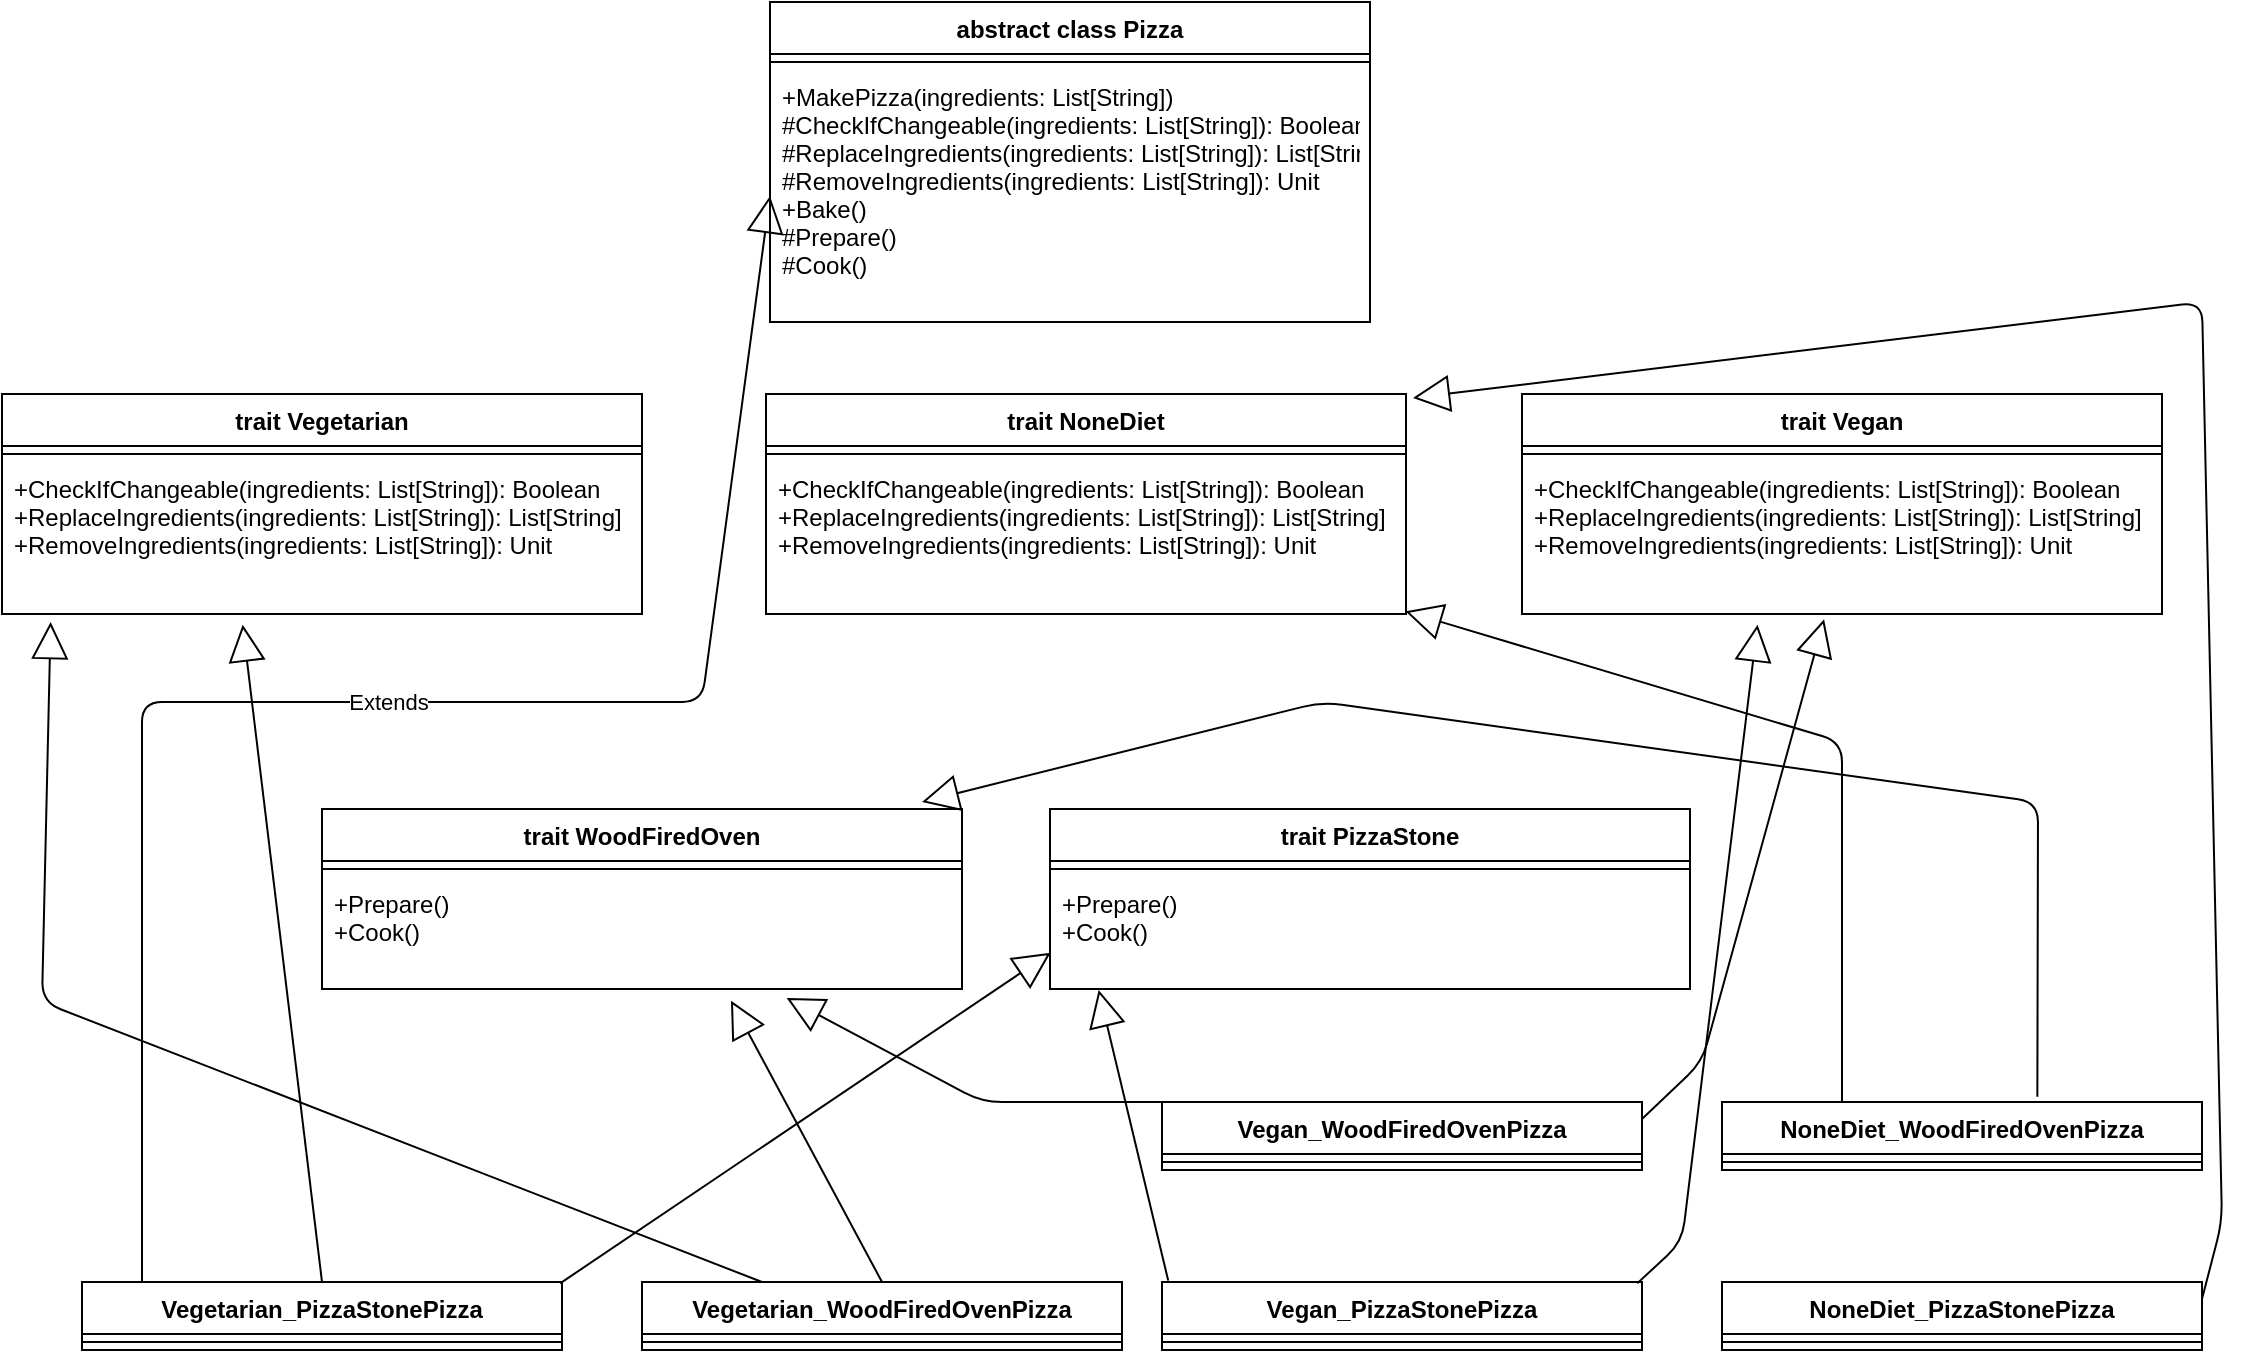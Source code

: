 <mxfile version="12.1.1" type="device" pages="1"><diagram id="p-yCQqdvYXW6_HQczVzR" name="Page-1"><mxGraphModel dx="1182" dy="764" grid="1" gridSize="10" guides="1" tooltips="1" connect="1" arrows="1" fold="1" page="1" pageScale="1" pageWidth="1169" pageHeight="827" math="0" shadow="0"><root><mxCell id="0"/><mxCell id="1" parent="0"/><mxCell id="bOhgPZv443zshsSKOI5b-1" value="abstract class Pizza" style="swimlane;fontStyle=1;align=center;verticalAlign=top;childLayout=stackLayout;horizontal=1;startSize=26;horizontalStack=0;resizeParent=1;resizeParentMax=0;resizeLast=0;collapsible=1;marginBottom=0;" parent="1" vertex="1"><mxGeometry x="434" y="10" width="300" height="160" as="geometry"/></mxCell><mxCell id="bOhgPZv443zshsSKOI5b-3" value="" style="line;strokeWidth=1;fillColor=none;align=left;verticalAlign=middle;spacingTop=-1;spacingLeft=3;spacingRight=3;rotatable=0;labelPosition=right;points=[];portConstraint=eastwest;" parent="bOhgPZv443zshsSKOI5b-1" vertex="1"><mxGeometry y="26" width="300" height="8" as="geometry"/></mxCell><mxCell id="bOhgPZv443zshsSKOI5b-4" value="+MakePizza(ingredients: List[String])&#10;#CheckIfChangeable(ingredients: List[String]): Boolean&#10;#ReplaceIngredients(ingredients: List[String]): List[String]&#10;#RemoveIngredients(ingredients: List[String]): Unit&#10;+Bake()&#10;#Prepare()&#10;#Cook()" style="text;strokeColor=none;fillColor=none;align=left;verticalAlign=top;spacingLeft=4;spacingRight=4;overflow=hidden;rotatable=0;points=[[0,0.5],[1,0.5]];portConstraint=eastwest;" parent="bOhgPZv443zshsSKOI5b-1" vertex="1"><mxGeometry y="34" width="300" height="126" as="geometry"/></mxCell><mxCell id="CDcO_3xQ6VNb-T6BRYXD-1" value="trait Vegetarian" style="swimlane;fontStyle=1;align=center;verticalAlign=top;childLayout=stackLayout;horizontal=1;startSize=26;horizontalStack=0;resizeParent=1;resizeParentMax=0;resizeLast=0;collapsible=1;marginBottom=0;" parent="1" vertex="1"><mxGeometry x="50" y="206" width="320" height="110" as="geometry"/></mxCell><mxCell id="CDcO_3xQ6VNb-T6BRYXD-2" value="" style="line;strokeWidth=1;fillColor=none;align=left;verticalAlign=middle;spacingTop=-1;spacingLeft=3;spacingRight=3;rotatable=0;labelPosition=right;points=[];portConstraint=eastwest;" parent="CDcO_3xQ6VNb-T6BRYXD-1" vertex="1"><mxGeometry y="26" width="320" height="8" as="geometry"/></mxCell><mxCell id="CDcO_3xQ6VNb-T6BRYXD-3" value="+CheckIfChangeable(ingredients: List[String]): Boolean&#10;+ReplaceIngredients(ingredients: List[String]): List[String]&#10;+RemoveIngredients(ingredients: List[String]): Unit" style="text;strokeColor=none;fillColor=none;align=left;verticalAlign=top;spacingLeft=4;spacingRight=4;overflow=hidden;rotatable=0;points=[[0,0.5],[1,0.5]];portConstraint=eastwest;" parent="CDcO_3xQ6VNb-T6BRYXD-1" vertex="1"><mxGeometry y="34" width="320" height="76" as="geometry"/></mxCell><mxCell id="CDcO_3xQ6VNb-T6BRYXD-4" value="trait Vegan" style="swimlane;fontStyle=1;align=center;verticalAlign=top;childLayout=stackLayout;horizontal=1;startSize=26;horizontalStack=0;resizeParent=1;resizeParentMax=0;resizeLast=0;collapsible=1;marginBottom=0;" parent="1" vertex="1"><mxGeometry x="810" y="206" width="320" height="110" as="geometry"/></mxCell><mxCell id="CDcO_3xQ6VNb-T6BRYXD-5" value="" style="line;strokeWidth=1;fillColor=none;align=left;verticalAlign=middle;spacingTop=-1;spacingLeft=3;spacingRight=3;rotatable=0;labelPosition=right;points=[];portConstraint=eastwest;" parent="CDcO_3xQ6VNb-T6BRYXD-4" vertex="1"><mxGeometry y="26" width="320" height="8" as="geometry"/></mxCell><mxCell id="CDcO_3xQ6VNb-T6BRYXD-6" value="+CheckIfChangeable(ingredients: List[String]): Boolean&#10;+ReplaceIngredients(ingredients: List[String]): List[String]&#10;+RemoveIngredients(ingredients: List[String]): Unit" style="text;strokeColor=none;fillColor=none;align=left;verticalAlign=top;spacingLeft=4;spacingRight=4;overflow=hidden;rotatable=0;points=[[0,0.5],[1,0.5]];portConstraint=eastwest;" parent="CDcO_3xQ6VNb-T6BRYXD-4" vertex="1"><mxGeometry y="34" width="320" height="76" as="geometry"/></mxCell><mxCell id="CDcO_3xQ6VNb-T6BRYXD-7" value="trait NoneDiet" style="swimlane;fontStyle=1;align=center;verticalAlign=top;childLayout=stackLayout;horizontal=1;startSize=26;horizontalStack=0;resizeParent=1;resizeParentMax=0;resizeLast=0;collapsible=1;marginBottom=0;" parent="1" vertex="1"><mxGeometry x="432" y="206" width="320" height="110" as="geometry"/></mxCell><mxCell id="CDcO_3xQ6VNb-T6BRYXD-8" value="" style="line;strokeWidth=1;fillColor=none;align=left;verticalAlign=middle;spacingTop=-1;spacingLeft=3;spacingRight=3;rotatable=0;labelPosition=right;points=[];portConstraint=eastwest;" parent="CDcO_3xQ6VNb-T6BRYXD-7" vertex="1"><mxGeometry y="26" width="320" height="8" as="geometry"/></mxCell><mxCell id="CDcO_3xQ6VNb-T6BRYXD-9" value="+CheckIfChangeable(ingredients: List[String]): Boolean&#10;+ReplaceIngredients(ingredients: List[String]): List[String]&#10;+RemoveIngredients(ingredients: List[String]): Unit" style="text;strokeColor=none;fillColor=none;align=left;verticalAlign=top;spacingLeft=4;spacingRight=4;overflow=hidden;rotatable=0;points=[[0,0.5],[1,0.5]];portConstraint=eastwest;" parent="CDcO_3xQ6VNb-T6BRYXD-7" vertex="1"><mxGeometry y="34" width="320" height="76" as="geometry"/></mxCell><mxCell id="CDcO_3xQ6VNb-T6BRYXD-10" value="trait WoodFiredOven" style="swimlane;fontStyle=1;align=center;verticalAlign=top;childLayout=stackLayout;horizontal=1;startSize=26;horizontalStack=0;resizeParent=1;resizeParentMax=0;resizeLast=0;collapsible=1;marginBottom=0;" parent="1" vertex="1"><mxGeometry x="210" y="413.5" width="320" height="90" as="geometry"/></mxCell><mxCell id="CDcO_3xQ6VNb-T6BRYXD-11" value="" style="line;strokeWidth=1;fillColor=none;align=left;verticalAlign=middle;spacingTop=-1;spacingLeft=3;spacingRight=3;rotatable=0;labelPosition=right;points=[];portConstraint=eastwest;" parent="CDcO_3xQ6VNb-T6BRYXD-10" vertex="1"><mxGeometry y="26" width="320" height="8" as="geometry"/></mxCell><mxCell id="CDcO_3xQ6VNb-T6BRYXD-12" value="+Prepare()&#10;+Cook()" style="text;strokeColor=none;fillColor=none;align=left;verticalAlign=top;spacingLeft=4;spacingRight=4;overflow=hidden;rotatable=0;points=[[0,0.5],[1,0.5]];portConstraint=eastwest;" parent="CDcO_3xQ6VNb-T6BRYXD-10" vertex="1"><mxGeometry y="34" width="320" height="56" as="geometry"/></mxCell><mxCell id="CDcO_3xQ6VNb-T6BRYXD-14" value="trait PizzaStone" style="swimlane;fontStyle=1;align=center;verticalAlign=top;childLayout=stackLayout;horizontal=1;startSize=26;horizontalStack=0;resizeParent=1;resizeParentMax=0;resizeLast=0;collapsible=1;marginBottom=0;" parent="1" vertex="1"><mxGeometry x="574" y="413.5" width="320" height="90" as="geometry"/></mxCell><mxCell id="CDcO_3xQ6VNb-T6BRYXD-15" value="" style="line;strokeWidth=1;fillColor=none;align=left;verticalAlign=middle;spacingTop=-1;spacingLeft=3;spacingRight=3;rotatable=0;labelPosition=right;points=[];portConstraint=eastwest;" parent="CDcO_3xQ6VNb-T6BRYXD-14" vertex="1"><mxGeometry y="26" width="320" height="8" as="geometry"/></mxCell><mxCell id="CDcO_3xQ6VNb-T6BRYXD-16" value="+Prepare()&#10;+Cook()" style="text;strokeColor=none;fillColor=none;align=left;verticalAlign=top;spacingLeft=4;spacingRight=4;overflow=hidden;rotatable=0;points=[[0,0.5],[1,0.5]];portConstraint=eastwest;" parent="CDcO_3xQ6VNb-T6BRYXD-14" vertex="1"><mxGeometry y="34" width="320" height="56" as="geometry"/></mxCell><mxCell id="CDcO_3xQ6VNb-T6BRYXD-17" value="Extends" style="endArrow=block;endSize=16;endFill=0;html=1;entryX=0;entryY=0.5;entryDx=0;entryDy=0;" parent="1" target="bOhgPZv443zshsSKOI5b-4" edge="1"><mxGeometry width="160" relative="1" as="geometry"><mxPoint x="120" y="650" as="sourcePoint"/><mxPoint x="360" y="610" as="targetPoint"/><Array as="points"><mxPoint x="120" y="360"/><mxPoint x="400" y="360"/></Array></mxGeometry></mxCell><mxCell id="CDcO_3xQ6VNb-T6BRYXD-18" value="Vegetarian_PizzaStonePizza" style="swimlane;fontStyle=1;align=center;verticalAlign=top;childLayout=stackLayout;horizontal=1;startSize=26;horizontalStack=0;resizeParent=1;resizeParentMax=0;resizeLast=0;collapsible=1;marginBottom=0;" parent="1" vertex="1"><mxGeometry x="90" y="650" width="240" height="34" as="geometry"/></mxCell><mxCell id="CDcO_3xQ6VNb-T6BRYXD-19" value="" style="line;strokeWidth=1;fillColor=none;align=left;verticalAlign=middle;spacingTop=-1;spacingLeft=3;spacingRight=3;rotatable=0;labelPosition=right;points=[];portConstraint=eastwest;" parent="CDcO_3xQ6VNb-T6BRYXD-18" vertex="1"><mxGeometry y="26" width="240" height="8" as="geometry"/></mxCell><mxCell id="CDcO_3xQ6VNb-T6BRYXD-21" value="" style="endArrow=block;endSize=16;endFill=0;html=1;exitX=0.996;exitY=0.02;exitDx=0;exitDy=0;entryX=0.001;entryY=0.676;entryDx=0;entryDy=0;entryPerimeter=0;exitPerimeter=0;" parent="1" source="CDcO_3xQ6VNb-T6BRYXD-18" target="CDcO_3xQ6VNb-T6BRYXD-16" edge="1"><mxGeometry width="160" relative="1" as="geometry"><mxPoint x="440" y="789.5" as="sourcePoint"/><mxPoint x="453.946" y="544.47" as="targetPoint"/></mxGeometry></mxCell><mxCell id="CDcO_3xQ6VNb-T6BRYXD-22" value="" style="endArrow=block;endSize=16;endFill=0;html=1;exitX=0.5;exitY=0;exitDx=0;exitDy=0;entryX=0.376;entryY=1.07;entryDx=0;entryDy=0;entryPerimeter=0;" parent="1" source="CDcO_3xQ6VNb-T6BRYXD-18" target="CDcO_3xQ6VNb-T6BRYXD-3" edge="1"><mxGeometry width="160" relative="1" as="geometry"><mxPoint x="339.04" y="660.68" as="sourcePoint"/><mxPoint x="584.32" y="495.356" as="targetPoint"/></mxGeometry></mxCell><mxCell id="CDcO_3xQ6VNb-T6BRYXD-26" value="Vegetarian_WoodFiredOvenPizza" style="swimlane;fontStyle=1;align=center;verticalAlign=top;childLayout=stackLayout;horizontal=1;startSize=26;horizontalStack=0;resizeParent=1;resizeParentMax=0;resizeLast=0;collapsible=1;marginBottom=0;" parent="1" vertex="1"><mxGeometry x="370" y="650" width="240" height="34" as="geometry"/></mxCell><mxCell id="CDcO_3xQ6VNb-T6BRYXD-27" value="" style="line;strokeWidth=1;fillColor=none;align=left;verticalAlign=middle;spacingTop=-1;spacingLeft=3;spacingRight=3;rotatable=0;labelPosition=right;points=[];portConstraint=eastwest;" parent="CDcO_3xQ6VNb-T6BRYXD-26" vertex="1"><mxGeometry y="26" width="240" height="8" as="geometry"/></mxCell><mxCell id="CDcO_3xQ6VNb-T6BRYXD-28" value="Vegan_WoodFiredOvenPizza" style="swimlane;fontStyle=1;align=center;verticalAlign=top;childLayout=stackLayout;horizontal=1;startSize=26;horizontalStack=0;resizeParent=1;resizeParentMax=0;resizeLast=0;collapsible=1;marginBottom=0;" parent="1" vertex="1"><mxGeometry x="630" y="560" width="240" height="34" as="geometry"/></mxCell><mxCell id="CDcO_3xQ6VNb-T6BRYXD-29" value="" style="line;strokeWidth=1;fillColor=none;align=left;verticalAlign=middle;spacingTop=-1;spacingLeft=3;spacingRight=3;rotatable=0;labelPosition=right;points=[];portConstraint=eastwest;" parent="CDcO_3xQ6VNb-T6BRYXD-28" vertex="1"><mxGeometry y="26" width="240" height="8" as="geometry"/></mxCell><mxCell id="CDcO_3xQ6VNb-T6BRYXD-30" value="Vegan_PizzaStonePizza" style="swimlane;fontStyle=1;align=center;verticalAlign=top;childLayout=stackLayout;horizontal=1;startSize=26;horizontalStack=0;resizeParent=1;resizeParentMax=0;resizeLast=0;collapsible=1;marginBottom=0;" parent="1" vertex="1"><mxGeometry x="630" y="650" width="240" height="34" as="geometry"/></mxCell><mxCell id="CDcO_3xQ6VNb-T6BRYXD-31" value="" style="line;strokeWidth=1;fillColor=none;align=left;verticalAlign=middle;spacingTop=-1;spacingLeft=3;spacingRight=3;rotatable=0;labelPosition=right;points=[];portConstraint=eastwest;" parent="CDcO_3xQ6VNb-T6BRYXD-30" vertex="1"><mxGeometry y="26" width="240" height="8" as="geometry"/></mxCell><mxCell id="CDcO_3xQ6VNb-T6BRYXD-32" value="NoneDiet_WoodFiredOvenPizza" style="swimlane;fontStyle=1;align=center;verticalAlign=top;childLayout=stackLayout;horizontal=1;startSize=26;horizontalStack=0;resizeParent=1;resizeParentMax=0;resizeLast=0;collapsible=1;marginBottom=0;" parent="1" vertex="1"><mxGeometry x="910" y="560" width="240" height="34" as="geometry"/></mxCell><mxCell id="CDcO_3xQ6VNb-T6BRYXD-33" value="" style="line;strokeWidth=1;fillColor=none;align=left;verticalAlign=middle;spacingTop=-1;spacingLeft=3;spacingRight=3;rotatable=0;labelPosition=right;points=[];portConstraint=eastwest;" parent="CDcO_3xQ6VNb-T6BRYXD-32" vertex="1"><mxGeometry y="26" width="240" height="8" as="geometry"/></mxCell><mxCell id="CDcO_3xQ6VNb-T6BRYXD-34" value="NoneDiet_PizzaStonePizza" style="swimlane;fontStyle=1;align=center;verticalAlign=top;childLayout=stackLayout;horizontal=1;startSize=26;horizontalStack=0;resizeParent=1;resizeParentMax=0;resizeLast=0;collapsible=1;marginBottom=0;" parent="1" vertex="1"><mxGeometry x="910" y="650" width="240" height="34" as="geometry"/></mxCell><mxCell id="CDcO_3xQ6VNb-T6BRYXD-35" value="" style="line;strokeWidth=1;fillColor=none;align=left;verticalAlign=middle;spacingTop=-1;spacingLeft=3;spacingRight=3;rotatable=0;labelPosition=right;points=[];portConstraint=eastwest;" parent="CDcO_3xQ6VNb-T6BRYXD-34" vertex="1"><mxGeometry y="26" width="240" height="8" as="geometry"/></mxCell><mxCell id="CDcO_3xQ6VNb-T6BRYXD-39" value="" style="endArrow=block;endSize=16;endFill=0;html=1;exitX=0.25;exitY=0;exitDx=0;exitDy=0;entryX=0.076;entryY=1.053;entryDx=0;entryDy=0;entryPerimeter=0;" parent="1" source="CDcO_3xQ6VNb-T6BRYXD-26" target="CDcO_3xQ6VNb-T6BRYXD-3" edge="1"><mxGeometry width="160" relative="1" as="geometry"><mxPoint x="339.04" y="660.68" as="sourcePoint"/><mxPoint x="584.32" y="495.356" as="targetPoint"/><Array as="points"><mxPoint x="70" y="510"/></Array></mxGeometry></mxCell><mxCell id="CDcO_3xQ6VNb-T6BRYXD-40" value="" style="endArrow=block;endSize=16;endFill=0;html=1;exitX=0.25;exitY=0;exitDx=0;exitDy=0;entryX=0.726;entryY=1.08;entryDx=0;entryDy=0;entryPerimeter=0;" parent="1" source="CDcO_3xQ6VNb-T6BRYXD-28" target="CDcO_3xQ6VNb-T6BRYXD-12" edge="1"><mxGeometry width="160" relative="1" as="geometry"><mxPoint x="349.04" y="670.68" as="sourcePoint"/><mxPoint x="490" y="500" as="targetPoint"/><Array as="points"><mxPoint x="540" y="560"/></Array></mxGeometry></mxCell><mxCell id="CDcO_3xQ6VNb-T6BRYXD-41" value="" style="endArrow=block;endSize=16;endFill=0;html=1;exitX=1;exitY=0.25;exitDx=0;exitDy=0;entryX=0.472;entryY=1.035;entryDx=0;entryDy=0;entryPerimeter=0;" parent="1" source="CDcO_3xQ6VNb-T6BRYXD-28" target="CDcO_3xQ6VNb-T6BRYXD-6" edge="1"><mxGeometry width="160" relative="1" as="geometry"><mxPoint x="359.04" y="680.68" as="sourcePoint"/><mxPoint x="604.32" y="515.356" as="targetPoint"/><Array as="points"><mxPoint x="900" y="540"/></Array></mxGeometry></mxCell><mxCell id="CDcO_3xQ6VNb-T6BRYXD-42" value="" style="endArrow=block;endSize=16;endFill=0;html=1;exitX=0.25;exitY=0;exitDx=0;exitDy=0;entryX=0.999;entryY=0.982;entryDx=0;entryDy=0;entryPerimeter=0;" parent="1" source="CDcO_3xQ6VNb-T6BRYXD-32" target="CDcO_3xQ6VNb-T6BRYXD-9" edge="1"><mxGeometry width="160" relative="1" as="geometry"><mxPoint x="369.04" y="690.68" as="sourcePoint"/><mxPoint x="614.32" y="525.356" as="targetPoint"/><Array as="points"><mxPoint x="970" y="380"/></Array></mxGeometry></mxCell><mxCell id="CDcO_3xQ6VNb-T6BRYXD-43" value="" style="endArrow=block;endSize=16;endFill=0;html=1;exitX=0.657;exitY=-0.078;exitDx=0;exitDy=0;exitPerimeter=0;" parent="1" source="CDcO_3xQ6VNb-T6BRYXD-32" edge="1"><mxGeometry width="160" relative="1" as="geometry"><mxPoint x="379.04" y="700.68" as="sourcePoint"/><mxPoint x="510" y="410" as="targetPoint"/><Array as="points"><mxPoint x="1068" y="410"/><mxPoint x="710" y="360"/></Array></mxGeometry></mxCell><mxCell id="CDcO_3xQ6VNb-T6BRYXD-44" value="" style="endArrow=block;endSize=16;endFill=0;html=1;exitX=0.013;exitY=-0.02;exitDx=0;exitDy=0;entryX=0.076;entryY=1.009;entryDx=0;entryDy=0;entryPerimeter=0;exitPerimeter=0;" parent="1" source="CDcO_3xQ6VNb-T6BRYXD-30" target="CDcO_3xQ6VNb-T6BRYXD-16" edge="1"><mxGeometry width="160" relative="1" as="geometry"><mxPoint x="389.04" y="710.68" as="sourcePoint"/><mxPoint x="634.32" y="545.356" as="targetPoint"/></mxGeometry></mxCell><mxCell id="CDcO_3xQ6VNb-T6BRYXD-45" value="" style="endArrow=block;endSize=16;endFill=0;html=1;exitX=0.5;exitY=0;exitDx=0;exitDy=0;entryX=0.639;entryY=1.104;entryDx=0;entryDy=0;entryPerimeter=0;" parent="1" source="CDcO_3xQ6VNb-T6BRYXD-26" target="CDcO_3xQ6VNb-T6BRYXD-12" edge="1"><mxGeometry width="160" relative="1" as="geometry"><mxPoint x="399.04" y="720.68" as="sourcePoint"/><mxPoint x="644.32" y="555.356" as="targetPoint"/></mxGeometry></mxCell><mxCell id="CDcO_3xQ6VNb-T6BRYXD-46" value="" style="endArrow=block;endSize=16;endFill=0;html=1;exitX=0.99;exitY=0.02;exitDx=0;exitDy=0;entryX=0.368;entryY=1.07;entryDx=0;entryDy=0;entryPerimeter=0;exitPerimeter=0;" parent="1" source="CDcO_3xQ6VNb-T6BRYXD-30" target="CDcO_3xQ6VNb-T6BRYXD-6" edge="1"><mxGeometry width="160" relative="1" as="geometry"><mxPoint x="409.04" y="730.68" as="sourcePoint"/><mxPoint x="654.32" y="565.356" as="targetPoint"/><Array as="points"><mxPoint x="890" y="630"/></Array></mxGeometry></mxCell><mxCell id="CDcO_3xQ6VNb-T6BRYXD-47" value="" style="endArrow=block;endSize=16;endFill=0;html=1;exitX=1;exitY=0.25;exitDx=0;exitDy=0;entryX=1.011;entryY=0.018;entryDx=0;entryDy=0;entryPerimeter=0;" parent="1" source="CDcO_3xQ6VNb-T6BRYXD-34" target="CDcO_3xQ6VNb-T6BRYXD-7" edge="1"><mxGeometry width="160" relative="1" as="geometry"><mxPoint x="419.04" y="740.68" as="sourcePoint"/><mxPoint x="664.32" y="575.356" as="targetPoint"/><Array as="points"><mxPoint x="1160" y="620"/><mxPoint x="1150" y="160"/></Array></mxGeometry></mxCell></root></mxGraphModel></diagram></mxfile>